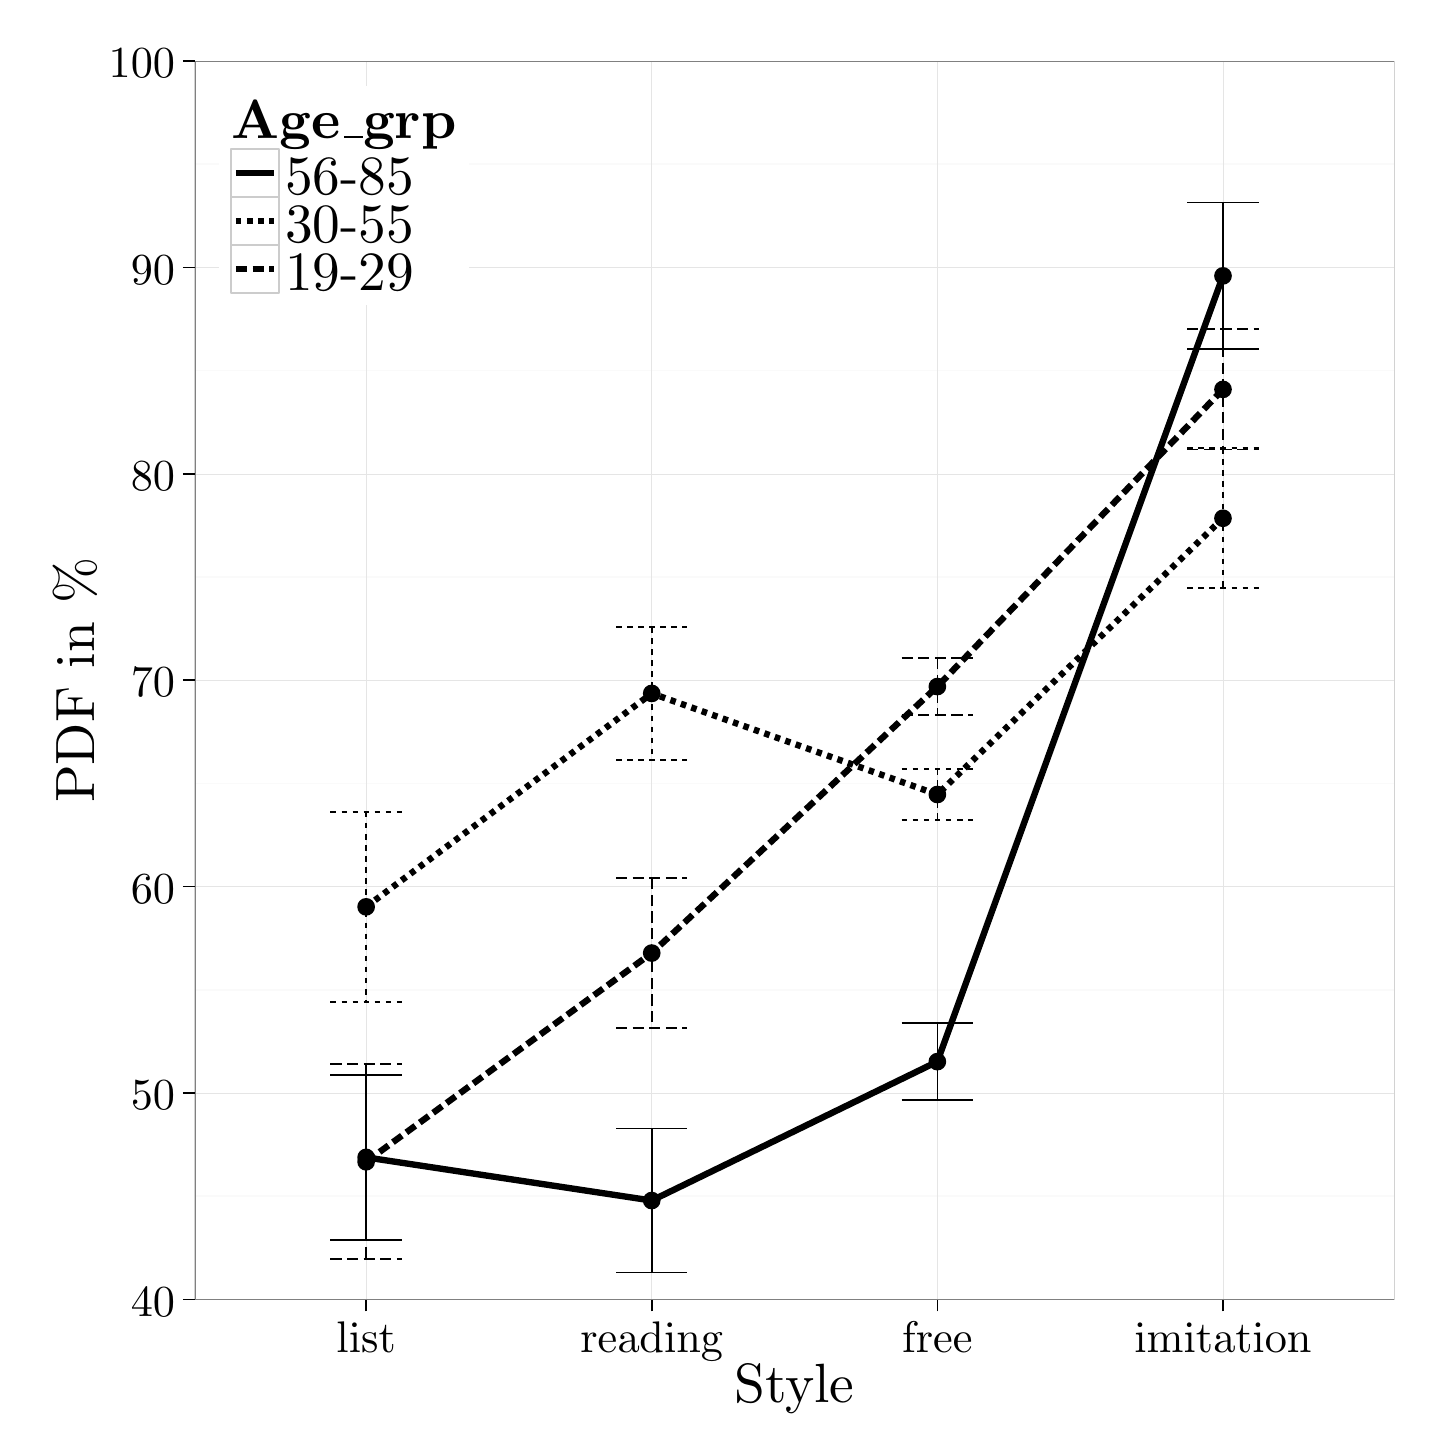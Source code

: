 % Created by tikzDevice version 0.8.1 on 2016-02-09 02:17:38
% !TEX encoding = UTF-8 Unicode
\begin{tikzpicture}[x=1pt,y=1pt]
\definecolor{fillColor}{RGB}{255,255,255}
\path[use as bounding box,fill=fillColor,fill opacity=0.00] (0,0) rectangle (505.89,505.89);
\begin{scope}
\path[clip] (  0.00,  0.00) rectangle (505.89,505.89);
\definecolor{drawColor}{RGB}{255,255,255}
\definecolor{fillColor}{RGB}{255,255,255}

\path[draw=drawColor,line width= 0.6pt,line join=round,line cap=round,fill=fillColor] (  0.00, -0.00) rectangle (505.89,505.89);
\end{scope}
\begin{scope}
\path[clip] ( 60.37, 46.31) rectangle (493.85,493.84);
\definecolor{fillColor}{RGB}{255,255,255}

\path[fill=fillColor] ( 60.37, 46.31) rectangle (493.85,493.84);
\definecolor{drawColor}{gray}{0.98}

\path[draw=drawColor,line width= 0.6pt,line join=round] ( 60.37, 83.60) --
	(493.85, 83.60);

\path[draw=drawColor,line width= 0.6pt,line join=round] ( 60.37,158.19) --
	(493.85,158.19);

\path[draw=drawColor,line width= 0.6pt,line join=round] ( 60.37,232.78) --
	(493.85,232.78);

\path[draw=drawColor,line width= 0.6pt,line join=round] ( 60.37,307.37) --
	(493.85,307.37);

\path[draw=drawColor,line width= 0.6pt,line join=round] ( 60.37,381.96) --
	(493.85,381.96);

\path[draw=drawColor,line width= 0.6pt,line join=round] ( 60.37,456.55) --
	(493.85,456.55);
\definecolor{drawColor}{gray}{0.90}

\path[draw=drawColor,line width= 0.2pt,line join=round] ( 60.37, 46.31) --
	(493.85, 46.31);

\path[draw=drawColor,line width= 0.2pt,line join=round] ( 60.37,120.90) --
	(493.85,120.90);

\path[draw=drawColor,line width= 0.2pt,line join=round] ( 60.37,195.49) --
	(493.85,195.49);

\path[draw=drawColor,line width= 0.2pt,line join=round] ( 60.37,270.08) --
	(493.85,270.08);

\path[draw=drawColor,line width= 0.2pt,line join=round] ( 60.37,344.67) --
	(493.85,344.67);

\path[draw=drawColor,line width= 0.2pt,line join=round] ( 60.37,419.26) --
	(493.85,419.26);

\path[draw=drawColor,line width= 0.2pt,line join=round] ( 60.37,493.84) --
	(493.85,493.84);

\path[draw=drawColor,line width= 0.2pt,line join=round] (122.30, 46.31) --
	(122.30,493.84);

\path[draw=drawColor,line width= 0.2pt,line join=round] (225.50, 46.31) --
	(225.50,493.84);

\path[draw=drawColor,line width= 0.2pt,line join=round] (328.71, 46.31) --
	(328.71,493.84);

\path[draw=drawColor,line width= 0.2pt,line join=round] (431.92, 46.31) --
	(431.92,493.84);
\definecolor{fillColor}{RGB}{0,0,0}

\path[fill=fillColor] (122.30, 97.67) circle (  3.20);

\path[fill=fillColor] (122.30,188.20) circle (  3.20);

\path[fill=fillColor] (122.30, 96.08) circle (  3.20);

\path[fill=fillColor] (225.50, 82.07) circle (  3.20);

\path[fill=fillColor] (225.50,265.32) circle (  3.20);

\path[fill=fillColor] (225.50,171.50) circle (  3.20);

\path[fill=fillColor] (328.71,132.27) circle (  3.20);

\path[fill=fillColor] (328.71,228.79) circle (  3.20);

\path[fill=fillColor] (328.71,267.80) circle (  3.20);

\path[fill=fillColor] (431.92,416.20) circle (  3.20);

\path[fill=fillColor] (431.92,328.61) circle (  3.20);

\path[fill=fillColor] (431.92,375.18) circle (  3.20);
\definecolor{drawColor}{RGB}{0,0,0}

\path[draw=drawColor,line width= 2.3pt,line join=round] (122.30, 97.67) --
	(225.50, 82.07) --
	(328.71,132.27) --
	(431.92,416.20);

\path[draw=drawColor,line width= 2.3pt,dash pattern=on 2pt off 2pt ,line join=round] (122.30,188.20) --
	(225.50,265.32) --
	(328.71,228.79) --
	(431.92,328.61);

\path[draw=drawColor,line width= 2.3pt,dash pattern=on 4pt off 2pt ,line join=round] (122.30, 96.08) --
	(225.50,171.50) --
	(328.71,267.80) --
	(431.92,375.18);

\path[draw=drawColor,line width= 0.6pt,line join=round] (109.40,127.53) --
	(135.20,127.53);

\path[draw=drawColor,line width= 0.6pt,line join=round] (122.30,127.53) --
	(122.30, 67.80);

\path[draw=drawColor,line width= 0.6pt,line join=round] (109.40, 67.80) --
	(135.20, 67.80);

\path[draw=drawColor,line width= 0.6pt,line join=round] (212.60,108.10) --
	(238.41,108.10);

\path[draw=drawColor,line width= 0.6pt,line join=round] (225.50,108.10) --
	(225.50, 56.04);

\path[draw=drawColor,line width= 0.6pt,line join=round] (212.60, 56.04) --
	(238.41, 56.04);

\path[draw=drawColor,line width= 0.6pt,line join=round] (315.81,146.15) --
	(341.61,146.15);

\path[draw=drawColor,line width= 0.6pt,line join=round] (328.71,146.15) --
	(328.71,118.40);

\path[draw=drawColor,line width= 0.6pt,line join=round] (315.81,118.40) --
	(341.61,118.40);

\path[draw=drawColor,line width= 0.6pt,line join=round] (419.02,442.65) --
	(444.82,442.65);

\path[draw=drawColor,line width= 0.6pt,line join=round] (431.92,442.65) --
	(431.92,389.76);

\path[draw=drawColor,line width= 0.6pt,line join=round] (419.02,389.76) --
	(444.82,389.76);

\path[draw=drawColor,line width= 0.6pt,dash pattern=on 2pt off 2pt ,line join=round] (109.40,222.51) --
	(135.20,222.51);

\path[draw=drawColor,line width= 0.6pt,dash pattern=on 2pt off 2pt ,line join=round] (122.30,222.51) --
	(122.30,153.90);

\path[draw=drawColor,line width= 0.6pt,dash pattern=on 2pt off 2pt ,line join=round] (109.40,153.90) --
	(135.20,153.90);

\path[draw=drawColor,line width= 0.6pt,dash pattern=on 2pt off 2pt ,line join=round] (212.60,289.32) --
	(238.41,289.32);

\path[draw=drawColor,line width= 0.6pt,dash pattern=on 2pt off 2pt ,line join=round] (225.50,289.32) --
	(225.50,241.32);

\path[draw=drawColor,line width= 0.6pt,dash pattern=on 2pt off 2pt ,line join=round] (212.60,241.32) --
	(238.41,241.32);

\path[draw=drawColor,line width= 0.6pt,dash pattern=on 2pt off 2pt ,line join=round] (315.81,237.95) --
	(341.61,237.95);

\path[draw=drawColor,line width= 0.6pt,dash pattern=on 2pt off 2pt ,line join=round] (328.71,237.95) --
	(328.71,219.62);

\path[draw=drawColor,line width= 0.6pt,dash pattern=on 2pt off 2pt ,line join=round] (315.81,219.62) --
	(341.61,219.62);

\path[draw=drawColor,line width= 0.6pt,dash pattern=on 2pt off 2pt ,line join=round] (419.02,353.93) --
	(444.82,353.93);

\path[draw=drawColor,line width= 0.6pt,dash pattern=on 2pt off 2pt ,line join=round] (431.92,353.93) --
	(431.92,303.30);

\path[draw=drawColor,line width= 0.6pt,dash pattern=on 2pt off 2pt ,line join=round] (419.02,303.30) --
	(444.82,303.30);

\path[draw=drawColor,line width= 0.6pt,dash pattern=on 4pt off 2pt ,line join=round] (109.40,131.30) --
	(135.20,131.30);

\path[draw=drawColor,line width= 0.6pt,dash pattern=on 4pt off 2pt ,line join=round] (122.30,131.30) --
	(122.30, 60.85);

\path[draw=drawColor,line width= 0.6pt,dash pattern=on 4pt off 2pt ,line join=round] (109.40, 60.85) --
	(135.20, 60.85);

\path[draw=drawColor,line width= 0.6pt,dash pattern=on 4pt off 2pt ,line join=round] (212.60,198.53) --
	(238.41,198.53);

\path[draw=drawColor,line width= 0.6pt,dash pattern=on 4pt off 2pt ,line join=round] (225.50,198.53) --
	(225.50,144.47);

\path[draw=drawColor,line width= 0.6pt,dash pattern=on 4pt off 2pt ,line join=round] (212.60,144.47) --
	(238.41,144.47);

\path[draw=drawColor,line width= 0.6pt,dash pattern=on 4pt off 2pt ,line join=round] (315.81,278.02) --
	(341.61,278.02);

\path[draw=drawColor,line width= 0.6pt,dash pattern=on 4pt off 2pt ,line join=round] (328.71,278.02) --
	(328.71,257.58);

\path[draw=drawColor,line width= 0.6pt,dash pattern=on 4pt off 2pt ,line join=round] (315.81,257.58) --
	(341.61,257.58);

\path[draw=drawColor,line width= 0.6pt,dash pattern=on 4pt off 2pt ,line join=round] (419.02,396.89) --
	(444.82,396.89);

\path[draw=drawColor,line width= 0.6pt,dash pattern=on 4pt off 2pt ,line join=round] (431.92,396.89) --
	(431.92,353.48);

\path[draw=drawColor,line width= 0.6pt,dash pattern=on 4pt off 2pt ,line join=round] (419.02,353.48) --
	(444.82,353.48);
\definecolor{drawColor}{gray}{0.50}

\path[draw=drawColor,line width= 0.6pt,line join=round,line cap=round] ( 60.37, 46.31) rectangle (493.85,493.84);
\end{scope}
\begin{scope}
\path[clip] (  0.00,  0.00) rectangle (505.89,505.89);
\definecolor{drawColor}{RGB}{0,0,0}

\node[text=drawColor,anchor=base east,inner sep=0pt, outer sep=0pt, scale=  1.60] at ( 53.26, 40.27) {40};

\node[text=drawColor,anchor=base east,inner sep=0pt, outer sep=0pt, scale=  1.60] at ( 53.26,114.86) {50};

\node[text=drawColor,anchor=base east,inner sep=0pt, outer sep=0pt, scale=  1.60] at ( 53.26,189.45) {60};

\node[text=drawColor,anchor=base east,inner sep=0pt, outer sep=0pt, scale=  1.60] at ( 53.26,264.04) {70};

\node[text=drawColor,anchor=base east,inner sep=0pt, outer sep=0pt, scale=  1.60] at ( 53.26,338.63) {80};

\node[text=drawColor,anchor=base east,inner sep=0pt, outer sep=0pt, scale=  1.60] at ( 53.26,413.22) {90};

\node[text=drawColor,anchor=base east,inner sep=0pt, outer sep=0pt, scale=  1.60] at ( 53.26,487.81) {100};
\end{scope}
\begin{scope}
\path[clip] (  0.00,  0.00) rectangle (505.89,505.89);
\definecolor{drawColor}{RGB}{0,0,0}

\path[draw=drawColor,line width= 0.6pt,line join=round] ( 56.10, 46.31) --
	( 60.37, 46.31);

\path[draw=drawColor,line width= 0.6pt,line join=round] ( 56.10,120.90) --
	( 60.37,120.90);

\path[draw=drawColor,line width= 0.6pt,line join=round] ( 56.10,195.49) --
	( 60.37,195.49);

\path[draw=drawColor,line width= 0.6pt,line join=round] ( 56.10,270.08) --
	( 60.37,270.08);

\path[draw=drawColor,line width= 0.6pt,line join=round] ( 56.10,344.67) --
	( 60.37,344.67);

\path[draw=drawColor,line width= 0.6pt,line join=round] ( 56.10,419.26) --
	( 60.37,419.26);

\path[draw=drawColor,line width= 0.6pt,line join=round] ( 56.10,493.84) --
	( 60.37,493.84);
\end{scope}
\begin{scope}
\path[clip] (  0.00,  0.00) rectangle (505.89,505.89);
\definecolor{drawColor}{RGB}{0,0,0}

\path[draw=drawColor,line width= 0.6pt,line join=round] (122.30, 42.04) --
	(122.30, 46.31);

\path[draw=drawColor,line width= 0.6pt,line join=round] (225.50, 42.04) --
	(225.50, 46.31);

\path[draw=drawColor,line width= 0.6pt,line join=round] (328.71, 42.04) --
	(328.71, 46.31);

\path[draw=drawColor,line width= 0.6pt,line join=round] (431.92, 42.04) --
	(431.92, 46.31);
\end{scope}
\begin{scope}
\path[clip] (  0.00,  0.00) rectangle (505.89,505.89);
\definecolor{drawColor}{RGB}{0,0,0}

\node[text=drawColor,anchor=base,inner sep=0pt, outer sep=0pt, scale=  1.60] at (122.30, 27.13) {list};

\node[text=drawColor,anchor=base,inner sep=0pt, outer sep=0pt, scale=  1.60] at (225.50, 27.13) {reading};

\node[text=drawColor,anchor=base,inner sep=0pt, outer sep=0pt, scale=  1.60] at (328.71, 27.13) {free};

\node[text=drawColor,anchor=base,inner sep=0pt, outer sep=0pt, scale=  1.60] at (431.92, 27.13) {imitation};
\end{scope}
\begin{scope}
\path[clip] (  0.00,  0.00) rectangle (505.89,505.89);
\definecolor{drawColor}{RGB}{0,0,0}

\node[text=drawColor,anchor=base,inner sep=0pt, outer sep=0pt, scale=  2.00] at (277.11,  9.03) {Style};
\end{scope}
\begin{scope}
\path[clip] (  0.00,  0.00) rectangle (505.89,505.89);
\definecolor{drawColor}{RGB}{0,0,0}

\node[text=drawColor,rotate= 90.00,anchor=base,inner sep=0pt, outer sep=0pt, scale=  2.00] at ( 24.12,270.08) {PDF in {\%}};
\end{scope}
\begin{scope}
\path[clip] (  0.00,  0.00) rectangle (505.89,505.89);
\definecolor{fillColor}{RGB}{255,255,255}

\path[fill=fillColor] ( 69.24,405.66) rectangle (159.40,484.98);
\end{scope}
\begin{scope}
\path[clip] (  0.00,  0.00) rectangle (505.89,505.89);
\definecolor{drawColor}{RGB}{0,0,0}

\node[text=drawColor,anchor=base west,inner sep=0pt, outer sep=0pt, scale=  2.00] at ( 73.51,465.96) {\bfseries Age{\_{}}grp};
\end{scope}
\begin{scope}
\path[clip] (  0.00,  0.00) rectangle (505.89,505.89);
\definecolor{drawColor}{gray}{0.80}
\definecolor{fillColor}{RGB}{255,255,255}

\path[draw=drawColor,line width= 0.6pt,line join=round,line cap=round,fill=fillColor] ( 73.51,444.61) rectangle ( 90.85,461.96);
\end{scope}
\begin{scope}
\path[clip] (  0.00,  0.00) rectangle (505.89,505.89);
\definecolor{drawColor}{RGB}{0,0,0}

\path[draw=drawColor,line width= 2.3pt,line join=round] ( 75.24,453.29) -- ( 89.12,453.29);
\end{scope}
\begin{scope}
\path[clip] (  0.00,  0.00) rectangle (505.89,505.89);
\definecolor{drawColor}{RGB}{0,0,0}

\path[draw=drawColor,line width= 0.6pt,line join=round] ( 75.24,453.29) -- ( 89.12,453.29);
\end{scope}
\begin{scope}
\path[clip] (  0.00,  0.00) rectangle (505.89,505.89);
\definecolor{drawColor}{gray}{0.80}
\definecolor{fillColor}{RGB}{255,255,255}

\path[draw=drawColor,line width= 0.6pt,line join=round,line cap=round,fill=fillColor] ( 73.51,427.27) rectangle ( 90.85,444.61);
\end{scope}
\begin{scope}
\path[clip] (  0.00,  0.00) rectangle (505.89,505.89);
\definecolor{drawColor}{RGB}{0,0,0}

\path[draw=drawColor,line width= 2.3pt,dash pattern=on 2pt off 2pt ,line join=round] ( 75.24,435.94) -- ( 89.12,435.94);
\end{scope}
\begin{scope}
\path[clip] (  0.00,  0.00) rectangle (505.89,505.89);
\definecolor{drawColor}{RGB}{0,0,0}

\path[draw=drawColor,line width= 0.6pt,dash pattern=on 2pt off 2pt ,line join=round] ( 75.24,435.94) -- ( 89.12,435.94);
\end{scope}
\begin{scope}
\path[clip] (  0.00,  0.00) rectangle (505.89,505.89);
\definecolor{drawColor}{gray}{0.80}
\definecolor{fillColor}{RGB}{255,255,255}

\path[draw=drawColor,line width= 0.6pt,line join=round,line cap=round,fill=fillColor] ( 73.51,409.92) rectangle ( 90.85,427.27);
\end{scope}
\begin{scope}
\path[clip] (  0.00,  0.00) rectangle (505.89,505.89);
\definecolor{drawColor}{RGB}{0,0,0}

\path[draw=drawColor,line width= 2.3pt,dash pattern=on 4pt off 2pt ,line join=round] ( 75.24,418.60) -- ( 89.12,418.60);
\end{scope}
\begin{scope}
\path[clip] (  0.00,  0.00) rectangle (505.89,505.89);
\definecolor{drawColor}{RGB}{0,0,0}

\path[draw=drawColor,line width= 0.6pt,dash pattern=on 4pt off 2pt ,line join=round] ( 75.24,418.60) -- ( 89.12,418.60);
\end{scope}
\begin{scope}
\path[clip] (  0.00,  0.00) rectangle (505.89,505.89);
\definecolor{drawColor}{RGB}{0,0,0}

\node[text=drawColor,anchor=base west,inner sep=0pt, outer sep=0pt, scale=  2.00] at ( 93.02,445.75) {56-85};
\end{scope}
\begin{scope}
\path[clip] (  0.00,  0.00) rectangle (505.89,505.89);
\definecolor{drawColor}{RGB}{0,0,0}

\node[text=drawColor,anchor=base west,inner sep=0pt, outer sep=0pt, scale=  2.00] at ( 93.02,428.40) {30-55};
\end{scope}
\begin{scope}
\path[clip] (  0.00,  0.00) rectangle (505.89,505.89);
\definecolor{drawColor}{RGB}{0,0,0}

\node[text=drawColor,anchor=base west,inner sep=0pt, outer sep=0pt, scale=  2.00] at ( 93.02,411.06) {19-29};
\end{scope}
\end{tikzpicture}

